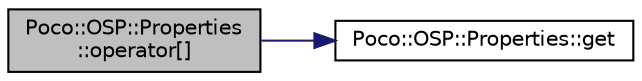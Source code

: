 digraph "Poco::OSP::Properties::operator[]"
{
 // LATEX_PDF_SIZE
  edge [fontname="Helvetica",fontsize="10",labelfontname="Helvetica",labelfontsize="10"];
  node [fontname="Helvetica",fontsize="10",shape=record];
  rankdir="LR";
  Node1 [label="Poco::OSP::Properties\l::operator[]",height=0.2,width=0.4,color="black", fillcolor="grey75", style="filled", fontcolor="black",tooltip=" "];
  Node1 -> Node2 [color="midnightblue",fontsize="10",style="solid"];
  Node2 [label="Poco::OSP::Properties::get",height=0.2,width=0.4,color="black", fillcolor="white", style="filled",URL="$classPoco_1_1OSP_1_1Properties.html#a44ad723fac2710f08d1e37c178ad659e",tooltip=" "];
}
